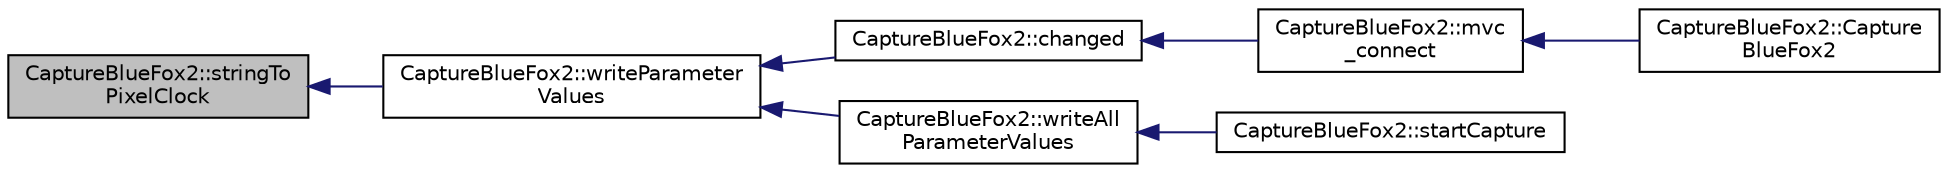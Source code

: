 digraph "CaptureBlueFox2::stringToPixelClock"
{
 // INTERACTIVE_SVG=YES
  edge [fontname="Helvetica",fontsize="10",labelfontname="Helvetica",labelfontsize="10"];
  node [fontname="Helvetica",fontsize="10",shape=record];
  rankdir="LR";
  Node1 [label="CaptureBlueFox2::stringTo\lPixelClock",height=0.2,width=0.4,color="black", fillcolor="grey75", style="filled", fontcolor="black"];
  Node1 -> Node2 [dir="back",color="midnightblue",fontsize="10",style="solid",fontname="Helvetica"];
  Node2 [label="CaptureBlueFox2::writeParameter\lValues",height=0.2,width=0.4,color="black", fillcolor="white", style="filled",URL="$d6/d65/class_capture_blue_fox2.html#aef9ddb1b73755f0ff63b7d63dc3049c6"];
  Node2 -> Node3 [dir="back",color="midnightblue",fontsize="10",style="solid",fontname="Helvetica"];
  Node3 [label="CaptureBlueFox2::changed",height=0.2,width=0.4,color="black", fillcolor="white", style="filled",URL="$d6/d65/class_capture_blue_fox2.html#a56549616ef0d1789f171cd00248f0927"];
  Node3 -> Node4 [dir="back",color="midnightblue",fontsize="10",style="solid",fontname="Helvetica"];
  Node4 [label="CaptureBlueFox2::mvc\l_connect",height=0.2,width=0.4,color="black", fillcolor="white", style="filled",URL="$d6/d65/class_capture_blue_fox2.html#ae53752281ebb8c760231b9363f631c31"];
  Node4 -> Node5 [dir="back",color="midnightblue",fontsize="10",style="solid",fontname="Helvetica"];
  Node5 [label="CaptureBlueFox2::Capture\lBlueFox2",height=0.2,width=0.4,color="black", fillcolor="white", style="filled",URL="$d6/d65/class_capture_blue_fox2.html#af16c29461a9cae00ebf093e2bb9b0c36"];
  Node2 -> Node6 [dir="back",color="midnightblue",fontsize="10",style="solid",fontname="Helvetica"];
  Node6 [label="CaptureBlueFox2::writeAll\lParameterValues",height=0.2,width=0.4,color="black", fillcolor="white", style="filled",URL="$d6/d65/class_capture_blue_fox2.html#a259150d3916b616dfc962cf7e53af1b2"];
  Node6 -> Node7 [dir="back",color="midnightblue",fontsize="10",style="solid",fontname="Helvetica"];
  Node7 [label="CaptureBlueFox2::startCapture",height=0.2,width=0.4,color="black", fillcolor="white", style="filled",URL="$d6/d65/class_capture_blue_fox2.html#a6409924a90aedccb5ce877229f6f9b24",tooltip="Initialize the interface and start capture. "];
}
